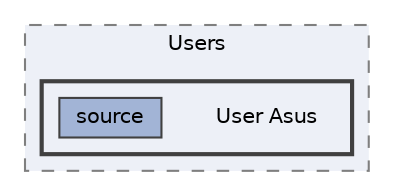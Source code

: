 digraph "C:/Users/User Asus"
{
 // LATEX_PDF_SIZE
  bgcolor="transparent";
  edge [fontname=Helvetica,fontsize=10,labelfontname=Helvetica,labelfontsize=10];
  node [fontname=Helvetica,fontsize=10,shape=box,height=0.2,width=0.4];
  compound=true
  subgraph clusterdir_8ceffd4ee35c3518d4e8bdc7e638efe8 {
    graph [ bgcolor="#edf0f7", pencolor="grey50", label="Users", fontname=Helvetica,fontsize=10 style="filled,dashed", URL="dir_8ceffd4ee35c3518d4e8bdc7e638efe8.html",tooltip=""]
  subgraph clusterdir_547e5940ad64a85c8d73376cf08aadb3 {
    graph [ bgcolor="#edf0f7", pencolor="grey25", label="", fontname=Helvetica,fontsize=10 style="filled,bold", URL="dir_547e5940ad64a85c8d73376cf08aadb3.html",tooltip=""]
    dir_547e5940ad64a85c8d73376cf08aadb3 [shape=plaintext, label="User Asus"];
  dir_dfc100392b6c3a126bc88b595e6dc9c8 [label="source", fillcolor="#a2b4d6", color="grey25", style="filled", URL="dir_dfc100392b6c3a126bc88b595e6dc9c8.html",tooltip=""];
  }
  }
}
